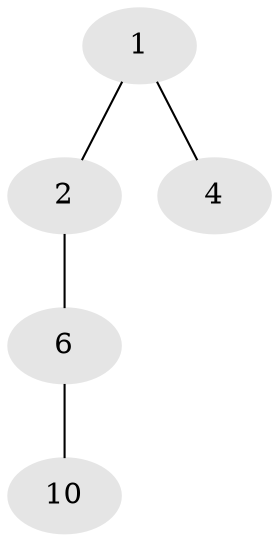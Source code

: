 // Generated by graph-tools (version 1.1) at 2025/46/02/15/25 05:46:28]
// undirected, 5 vertices, 4 edges
graph export_dot {
graph [start="1"]
  node [color=gray90,style=filled];
  1 [super="+16+19"];
  2 [super="+3"];
  4 [super="+5+9"];
  6 [super="+7+13"];
  10 [super="+11+12+14+17"];
  1 -- 2;
  1 -- 4;
  2 -- 6;
  6 -- 10;
}
